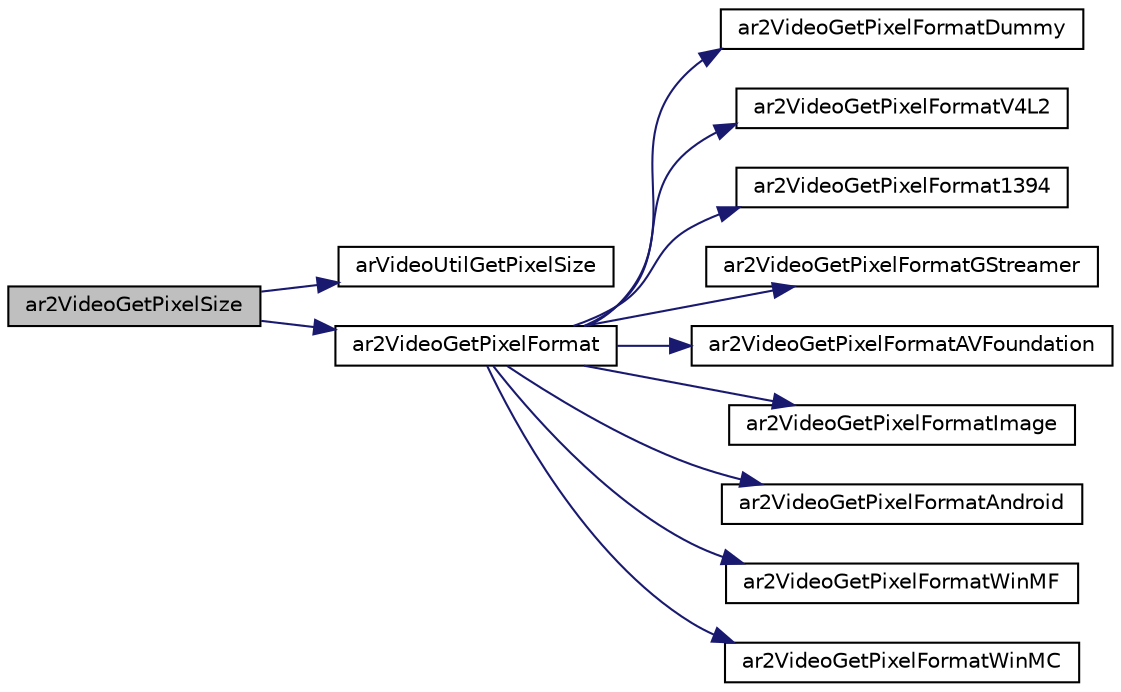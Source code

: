 digraph "ar2VideoGetPixelSize"
{
 // INTERACTIVE_SVG=YES
  edge [fontname="Helvetica",fontsize="10",labelfontname="Helvetica",labelfontsize="10"];
  node [fontname="Helvetica",fontsize="10",shape=record];
  rankdir="LR";
  Node1 [label="ar2VideoGetPixelSize",height=0.2,width=0.4,color="black", fillcolor="grey75", style="filled", fontcolor="black"];
  Node1 -> Node2 [color="midnightblue",fontsize="10",style="solid",fontname="Helvetica"];
  Node2 [label="arVideoUtilGetPixelSize",height=0.2,width=0.4,color="black", fillcolor="white", style="filled",URL="$video_8h.html#aa718f2b0f4a58de88fd87ffdec1ff78e"];
  Node1 -> Node3 [color="midnightblue",fontsize="10",style="solid",fontname="Helvetica"];
  Node3 [label="ar2VideoGetPixelFormat",height=0.2,width=0.4,color="black", fillcolor="white", style="filled",URL="$video2_8c.html#a7780fac88f8c59974d8d9fe6d4a8047a"];
  Node3 -> Node4 [color="midnightblue",fontsize="10",style="solid",fontname="Helvetica"];
  Node4 [label="ar2VideoGetPixelFormatDummy",height=0.2,width=0.4,color="black", fillcolor="white", style="filled",URL="$video_dummy_8h.html#aef5bd63c5abf5e4479664647c084644b"];
  Node3 -> Node5 [color="midnightblue",fontsize="10",style="solid",fontname="Helvetica"];
  Node5 [label="ar2VideoGetPixelFormatV4L2",height=0.2,width=0.4,color="black", fillcolor="white", style="filled",URL="$video_v4_l2_8h.html#aab61669af9d839aa23ecd79d1c4bde5a"];
  Node3 -> Node6 [color="midnightblue",fontsize="10",style="solid",fontname="Helvetica"];
  Node6 [label="ar2VideoGetPixelFormat1394",height=0.2,width=0.4,color="black", fillcolor="white", style="filled",URL="$video1394_8h.html#a1eb40205f18baab9d12c0bc187e9b50e"];
  Node3 -> Node7 [color="midnightblue",fontsize="10",style="solid",fontname="Helvetica"];
  Node7 [label="ar2VideoGetPixelFormatGStreamer",height=0.2,width=0.4,color="black", fillcolor="white", style="filled",URL="$video_g_streamer_8h.html#a8b53b15ce8566d0887b1a543ed6102ae"];
  Node3 -> Node8 [color="midnightblue",fontsize="10",style="solid",fontname="Helvetica"];
  Node8 [label="ar2VideoGetPixelFormatAVFoundation",height=0.2,width=0.4,color="black", fillcolor="white", style="filled",URL="$video_a_v_foundation_8h.html#a98d99736ba21ff6f85c9da3e0e2acab8"];
  Node3 -> Node9 [color="midnightblue",fontsize="10",style="solid",fontname="Helvetica"];
  Node9 [label="ar2VideoGetPixelFormatImage",height=0.2,width=0.4,color="black", fillcolor="white", style="filled",URL="$video_image_8h.html#a4e14913d6bea4a02cd3d17ddd95e2544"];
  Node3 -> Node10 [color="midnightblue",fontsize="10",style="solid",fontname="Helvetica"];
  Node10 [label="ar2VideoGetPixelFormatAndroid",height=0.2,width=0.4,color="black", fillcolor="white", style="filled",URL="$video_android_8h.html#ac511ed131837c08ea6f17725dd87d2bc"];
  Node3 -> Node11 [color="midnightblue",fontsize="10",style="solid",fontname="Helvetica"];
  Node11 [label="ar2VideoGetPixelFormatWinMF",height=0.2,width=0.4,color="black", fillcolor="white", style="filled",URL="$video_windows_media_foundation_8h.html#a7155272e53d6a7b98cfbd616313e7e6c"];
  Node3 -> Node12 [color="midnightblue",fontsize="10",style="solid",fontname="Helvetica"];
  Node12 [label="ar2VideoGetPixelFormatWinMC",height=0.2,width=0.4,color="black", fillcolor="white", style="filled",URL="$video_windows_media_capture_8h.html#ac9ad7a1f796558ec9dbb80f2031c8411"];
}
